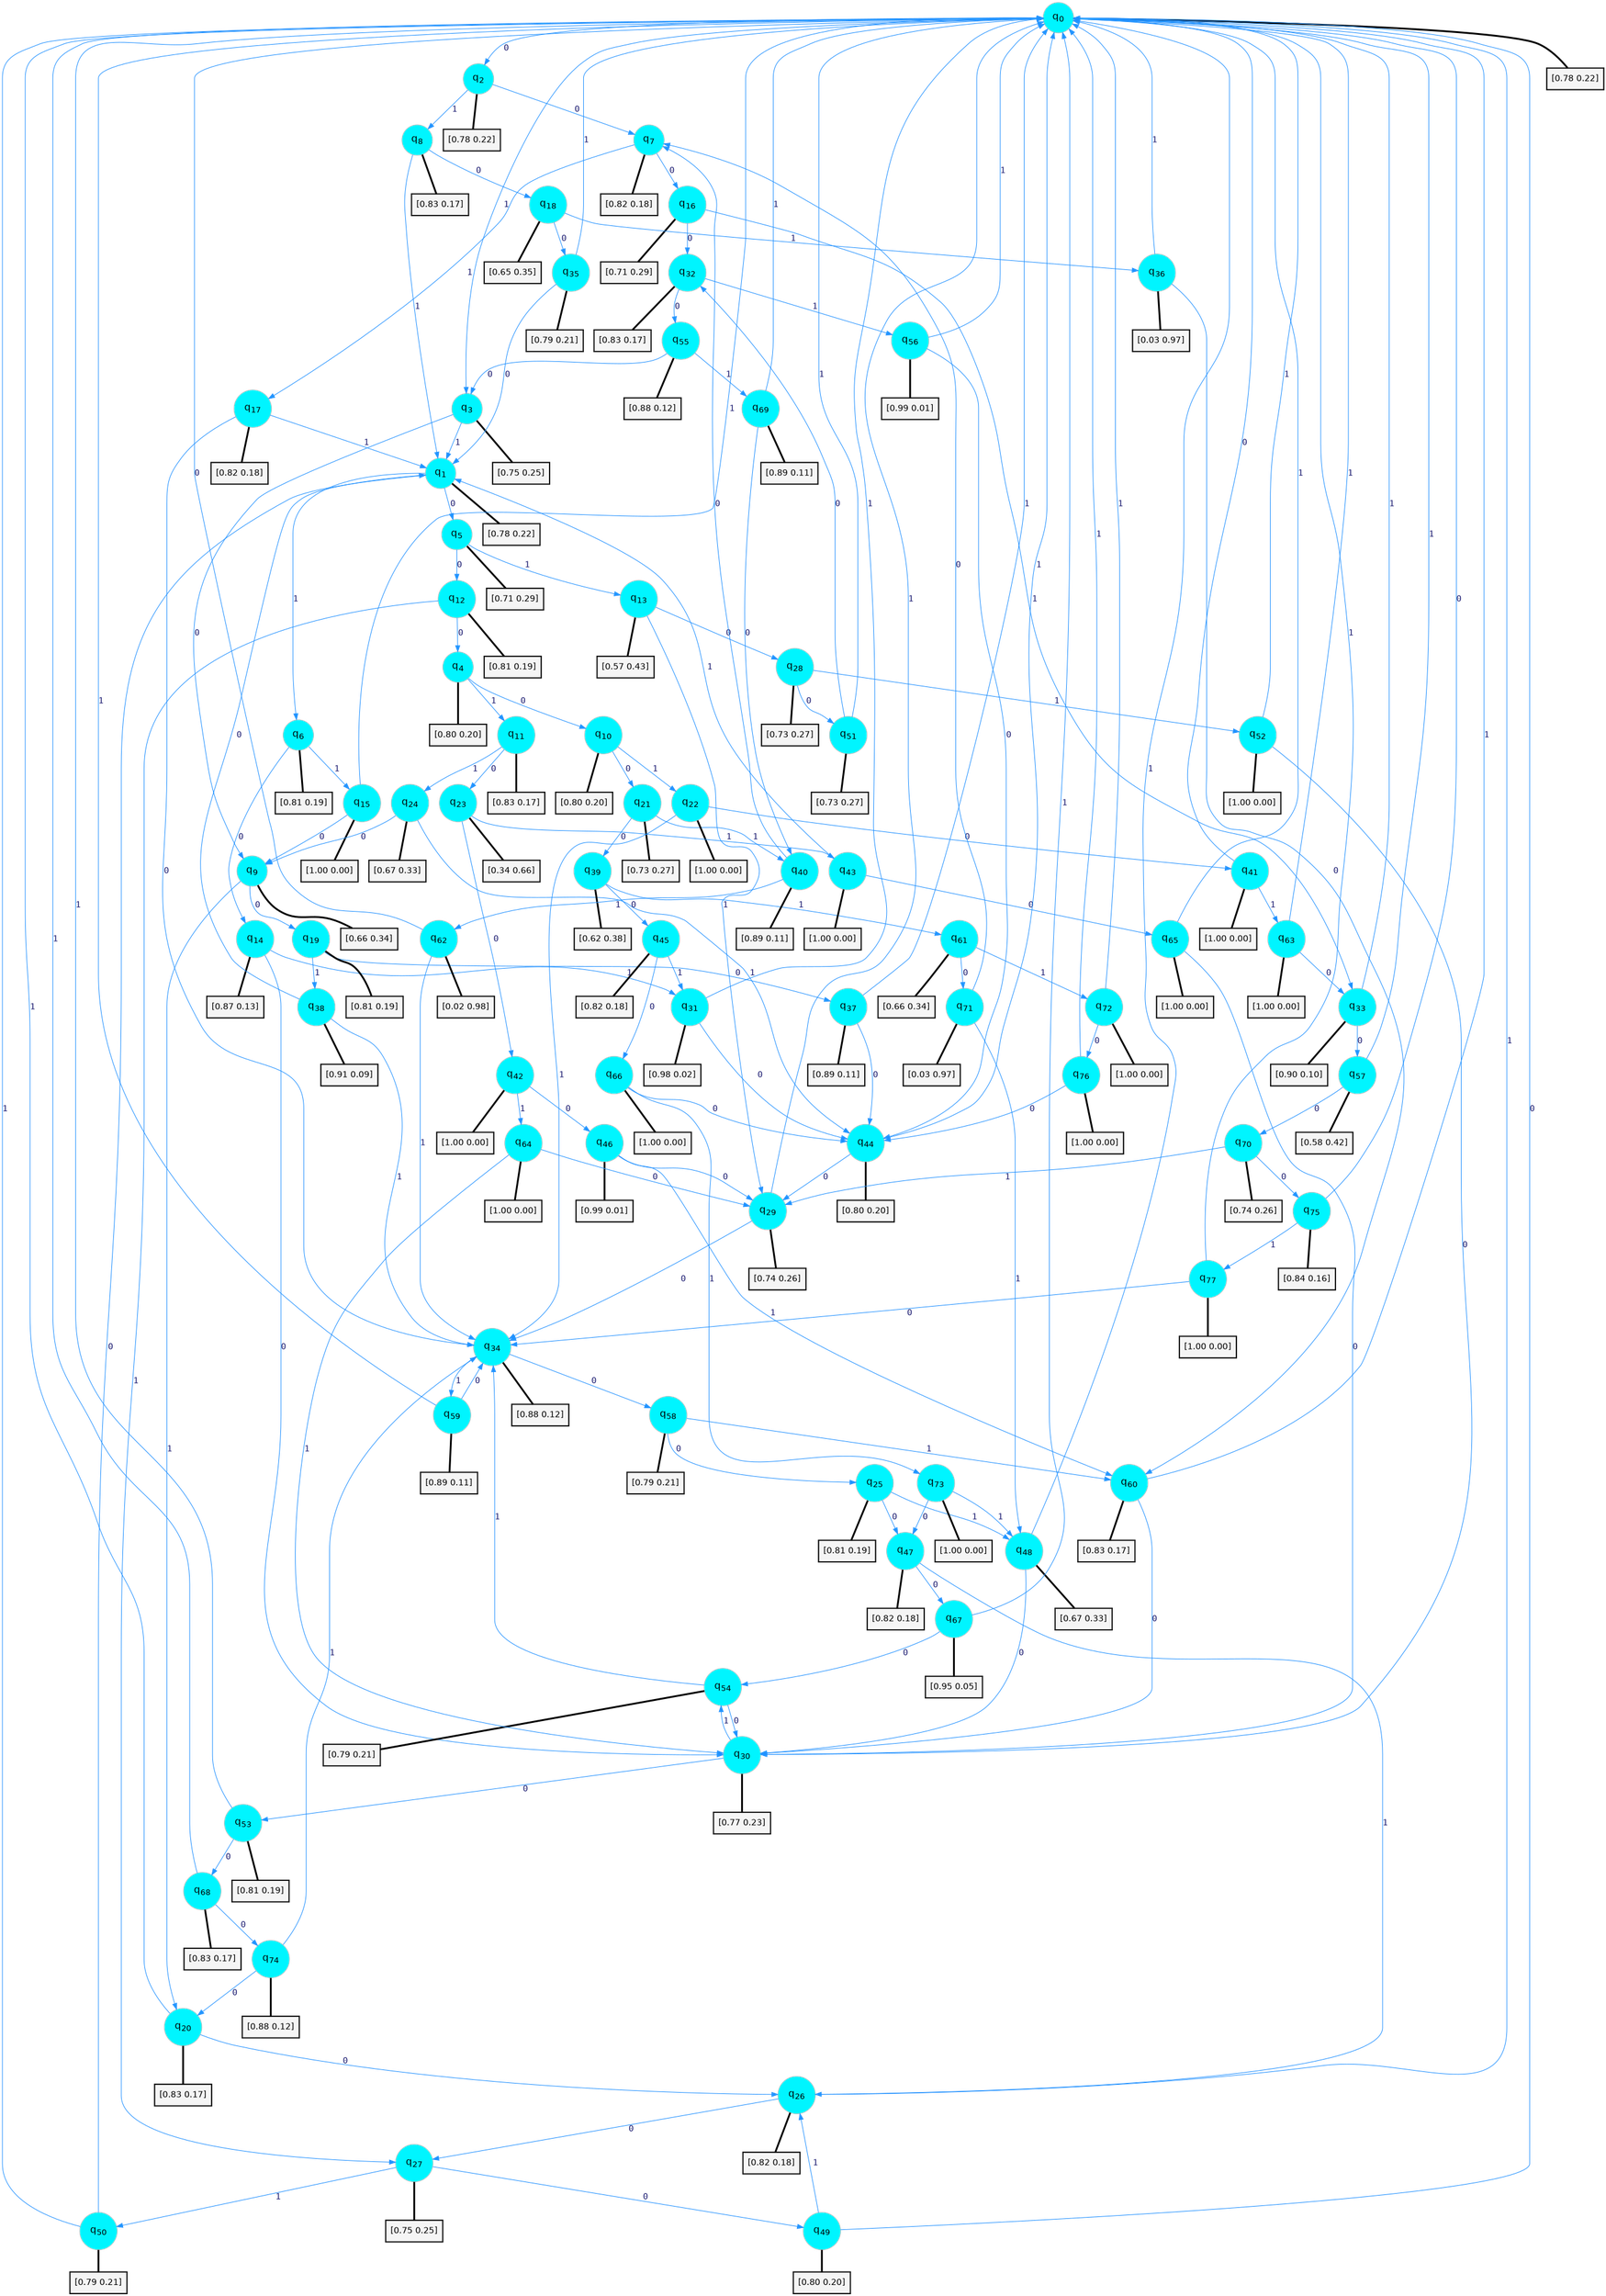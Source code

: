 digraph G {
graph [
bgcolor=transparent, dpi=300, rankdir=TD, size="40,25"];
node [
color=gray, fillcolor=turquoise1, fontcolor=black, fontname=Helvetica, fontsize=16, fontweight=bold, shape=circle, style=filled];
edge [
arrowsize=1, color=dodgerblue1, fontcolor=midnightblue, fontname=courier, fontweight=bold, penwidth=1, style=solid, weight=20];
0[label=<q<SUB>0</SUB>>];
1[label=<q<SUB>1</SUB>>];
2[label=<q<SUB>2</SUB>>];
3[label=<q<SUB>3</SUB>>];
4[label=<q<SUB>4</SUB>>];
5[label=<q<SUB>5</SUB>>];
6[label=<q<SUB>6</SUB>>];
7[label=<q<SUB>7</SUB>>];
8[label=<q<SUB>8</SUB>>];
9[label=<q<SUB>9</SUB>>];
10[label=<q<SUB>10</SUB>>];
11[label=<q<SUB>11</SUB>>];
12[label=<q<SUB>12</SUB>>];
13[label=<q<SUB>13</SUB>>];
14[label=<q<SUB>14</SUB>>];
15[label=<q<SUB>15</SUB>>];
16[label=<q<SUB>16</SUB>>];
17[label=<q<SUB>17</SUB>>];
18[label=<q<SUB>18</SUB>>];
19[label=<q<SUB>19</SUB>>];
20[label=<q<SUB>20</SUB>>];
21[label=<q<SUB>21</SUB>>];
22[label=<q<SUB>22</SUB>>];
23[label=<q<SUB>23</SUB>>];
24[label=<q<SUB>24</SUB>>];
25[label=<q<SUB>25</SUB>>];
26[label=<q<SUB>26</SUB>>];
27[label=<q<SUB>27</SUB>>];
28[label=<q<SUB>28</SUB>>];
29[label=<q<SUB>29</SUB>>];
30[label=<q<SUB>30</SUB>>];
31[label=<q<SUB>31</SUB>>];
32[label=<q<SUB>32</SUB>>];
33[label=<q<SUB>33</SUB>>];
34[label=<q<SUB>34</SUB>>];
35[label=<q<SUB>35</SUB>>];
36[label=<q<SUB>36</SUB>>];
37[label=<q<SUB>37</SUB>>];
38[label=<q<SUB>38</SUB>>];
39[label=<q<SUB>39</SUB>>];
40[label=<q<SUB>40</SUB>>];
41[label=<q<SUB>41</SUB>>];
42[label=<q<SUB>42</SUB>>];
43[label=<q<SUB>43</SUB>>];
44[label=<q<SUB>44</SUB>>];
45[label=<q<SUB>45</SUB>>];
46[label=<q<SUB>46</SUB>>];
47[label=<q<SUB>47</SUB>>];
48[label=<q<SUB>48</SUB>>];
49[label=<q<SUB>49</SUB>>];
50[label=<q<SUB>50</SUB>>];
51[label=<q<SUB>51</SUB>>];
52[label=<q<SUB>52</SUB>>];
53[label=<q<SUB>53</SUB>>];
54[label=<q<SUB>54</SUB>>];
55[label=<q<SUB>55</SUB>>];
56[label=<q<SUB>56</SUB>>];
57[label=<q<SUB>57</SUB>>];
58[label=<q<SUB>58</SUB>>];
59[label=<q<SUB>59</SUB>>];
60[label=<q<SUB>60</SUB>>];
61[label=<q<SUB>61</SUB>>];
62[label=<q<SUB>62</SUB>>];
63[label=<q<SUB>63</SUB>>];
64[label=<q<SUB>64</SUB>>];
65[label=<q<SUB>65</SUB>>];
66[label=<q<SUB>66</SUB>>];
67[label=<q<SUB>67</SUB>>];
68[label=<q<SUB>68</SUB>>];
69[label=<q<SUB>69</SUB>>];
70[label=<q<SUB>70</SUB>>];
71[label=<q<SUB>71</SUB>>];
72[label=<q<SUB>72</SUB>>];
73[label=<q<SUB>73</SUB>>];
74[label=<q<SUB>74</SUB>>];
75[label=<q<SUB>75</SUB>>];
76[label=<q<SUB>76</SUB>>];
77[label=<q<SUB>77</SUB>>];
78[label="[0.78 0.22]", shape=box,fontcolor=black, fontname=Helvetica, fontsize=14, penwidth=2, fillcolor=whitesmoke,color=black];
79[label="[0.78 0.22]", shape=box,fontcolor=black, fontname=Helvetica, fontsize=14, penwidth=2, fillcolor=whitesmoke,color=black];
80[label="[0.78 0.22]", shape=box,fontcolor=black, fontname=Helvetica, fontsize=14, penwidth=2, fillcolor=whitesmoke,color=black];
81[label="[0.75 0.25]", shape=box,fontcolor=black, fontname=Helvetica, fontsize=14, penwidth=2, fillcolor=whitesmoke,color=black];
82[label="[0.80 0.20]", shape=box,fontcolor=black, fontname=Helvetica, fontsize=14, penwidth=2, fillcolor=whitesmoke,color=black];
83[label="[0.71 0.29]", shape=box,fontcolor=black, fontname=Helvetica, fontsize=14, penwidth=2, fillcolor=whitesmoke,color=black];
84[label="[0.81 0.19]", shape=box,fontcolor=black, fontname=Helvetica, fontsize=14, penwidth=2, fillcolor=whitesmoke,color=black];
85[label="[0.82 0.18]", shape=box,fontcolor=black, fontname=Helvetica, fontsize=14, penwidth=2, fillcolor=whitesmoke,color=black];
86[label="[0.83 0.17]", shape=box,fontcolor=black, fontname=Helvetica, fontsize=14, penwidth=2, fillcolor=whitesmoke,color=black];
87[label="[0.66 0.34]", shape=box,fontcolor=black, fontname=Helvetica, fontsize=14, penwidth=2, fillcolor=whitesmoke,color=black];
88[label="[0.80 0.20]", shape=box,fontcolor=black, fontname=Helvetica, fontsize=14, penwidth=2, fillcolor=whitesmoke,color=black];
89[label="[0.83 0.17]", shape=box,fontcolor=black, fontname=Helvetica, fontsize=14, penwidth=2, fillcolor=whitesmoke,color=black];
90[label="[0.81 0.19]", shape=box,fontcolor=black, fontname=Helvetica, fontsize=14, penwidth=2, fillcolor=whitesmoke,color=black];
91[label="[0.57 0.43]", shape=box,fontcolor=black, fontname=Helvetica, fontsize=14, penwidth=2, fillcolor=whitesmoke,color=black];
92[label="[0.87 0.13]", shape=box,fontcolor=black, fontname=Helvetica, fontsize=14, penwidth=2, fillcolor=whitesmoke,color=black];
93[label="[1.00 0.00]", shape=box,fontcolor=black, fontname=Helvetica, fontsize=14, penwidth=2, fillcolor=whitesmoke,color=black];
94[label="[0.71 0.29]", shape=box,fontcolor=black, fontname=Helvetica, fontsize=14, penwidth=2, fillcolor=whitesmoke,color=black];
95[label="[0.82 0.18]", shape=box,fontcolor=black, fontname=Helvetica, fontsize=14, penwidth=2, fillcolor=whitesmoke,color=black];
96[label="[0.65 0.35]", shape=box,fontcolor=black, fontname=Helvetica, fontsize=14, penwidth=2, fillcolor=whitesmoke,color=black];
97[label="[0.81 0.19]", shape=box,fontcolor=black, fontname=Helvetica, fontsize=14, penwidth=2, fillcolor=whitesmoke,color=black];
98[label="[0.83 0.17]", shape=box,fontcolor=black, fontname=Helvetica, fontsize=14, penwidth=2, fillcolor=whitesmoke,color=black];
99[label="[0.73 0.27]", shape=box,fontcolor=black, fontname=Helvetica, fontsize=14, penwidth=2, fillcolor=whitesmoke,color=black];
100[label="[1.00 0.00]", shape=box,fontcolor=black, fontname=Helvetica, fontsize=14, penwidth=2, fillcolor=whitesmoke,color=black];
101[label="[0.34 0.66]", shape=box,fontcolor=black, fontname=Helvetica, fontsize=14, penwidth=2, fillcolor=whitesmoke,color=black];
102[label="[0.67 0.33]", shape=box,fontcolor=black, fontname=Helvetica, fontsize=14, penwidth=2, fillcolor=whitesmoke,color=black];
103[label="[0.81 0.19]", shape=box,fontcolor=black, fontname=Helvetica, fontsize=14, penwidth=2, fillcolor=whitesmoke,color=black];
104[label="[0.82 0.18]", shape=box,fontcolor=black, fontname=Helvetica, fontsize=14, penwidth=2, fillcolor=whitesmoke,color=black];
105[label="[0.75 0.25]", shape=box,fontcolor=black, fontname=Helvetica, fontsize=14, penwidth=2, fillcolor=whitesmoke,color=black];
106[label="[0.73 0.27]", shape=box,fontcolor=black, fontname=Helvetica, fontsize=14, penwidth=2, fillcolor=whitesmoke,color=black];
107[label="[0.74 0.26]", shape=box,fontcolor=black, fontname=Helvetica, fontsize=14, penwidth=2, fillcolor=whitesmoke,color=black];
108[label="[0.77 0.23]", shape=box,fontcolor=black, fontname=Helvetica, fontsize=14, penwidth=2, fillcolor=whitesmoke,color=black];
109[label="[0.98 0.02]", shape=box,fontcolor=black, fontname=Helvetica, fontsize=14, penwidth=2, fillcolor=whitesmoke,color=black];
110[label="[0.83 0.17]", shape=box,fontcolor=black, fontname=Helvetica, fontsize=14, penwidth=2, fillcolor=whitesmoke,color=black];
111[label="[0.90 0.10]", shape=box,fontcolor=black, fontname=Helvetica, fontsize=14, penwidth=2, fillcolor=whitesmoke,color=black];
112[label="[0.88 0.12]", shape=box,fontcolor=black, fontname=Helvetica, fontsize=14, penwidth=2, fillcolor=whitesmoke,color=black];
113[label="[0.79 0.21]", shape=box,fontcolor=black, fontname=Helvetica, fontsize=14, penwidth=2, fillcolor=whitesmoke,color=black];
114[label="[0.03 0.97]", shape=box,fontcolor=black, fontname=Helvetica, fontsize=14, penwidth=2, fillcolor=whitesmoke,color=black];
115[label="[0.89 0.11]", shape=box,fontcolor=black, fontname=Helvetica, fontsize=14, penwidth=2, fillcolor=whitesmoke,color=black];
116[label="[0.91 0.09]", shape=box,fontcolor=black, fontname=Helvetica, fontsize=14, penwidth=2, fillcolor=whitesmoke,color=black];
117[label="[0.62 0.38]", shape=box,fontcolor=black, fontname=Helvetica, fontsize=14, penwidth=2, fillcolor=whitesmoke,color=black];
118[label="[0.89 0.11]", shape=box,fontcolor=black, fontname=Helvetica, fontsize=14, penwidth=2, fillcolor=whitesmoke,color=black];
119[label="[1.00 0.00]", shape=box,fontcolor=black, fontname=Helvetica, fontsize=14, penwidth=2, fillcolor=whitesmoke,color=black];
120[label="[1.00 0.00]", shape=box,fontcolor=black, fontname=Helvetica, fontsize=14, penwidth=2, fillcolor=whitesmoke,color=black];
121[label="[1.00 0.00]", shape=box,fontcolor=black, fontname=Helvetica, fontsize=14, penwidth=2, fillcolor=whitesmoke,color=black];
122[label="[0.80 0.20]", shape=box,fontcolor=black, fontname=Helvetica, fontsize=14, penwidth=2, fillcolor=whitesmoke,color=black];
123[label="[0.82 0.18]", shape=box,fontcolor=black, fontname=Helvetica, fontsize=14, penwidth=2, fillcolor=whitesmoke,color=black];
124[label="[0.99 0.01]", shape=box,fontcolor=black, fontname=Helvetica, fontsize=14, penwidth=2, fillcolor=whitesmoke,color=black];
125[label="[0.82 0.18]", shape=box,fontcolor=black, fontname=Helvetica, fontsize=14, penwidth=2, fillcolor=whitesmoke,color=black];
126[label="[0.67 0.33]", shape=box,fontcolor=black, fontname=Helvetica, fontsize=14, penwidth=2, fillcolor=whitesmoke,color=black];
127[label="[0.80 0.20]", shape=box,fontcolor=black, fontname=Helvetica, fontsize=14, penwidth=2, fillcolor=whitesmoke,color=black];
128[label="[0.79 0.21]", shape=box,fontcolor=black, fontname=Helvetica, fontsize=14, penwidth=2, fillcolor=whitesmoke,color=black];
129[label="[0.73 0.27]", shape=box,fontcolor=black, fontname=Helvetica, fontsize=14, penwidth=2, fillcolor=whitesmoke,color=black];
130[label="[1.00 0.00]", shape=box,fontcolor=black, fontname=Helvetica, fontsize=14, penwidth=2, fillcolor=whitesmoke,color=black];
131[label="[0.81 0.19]", shape=box,fontcolor=black, fontname=Helvetica, fontsize=14, penwidth=2, fillcolor=whitesmoke,color=black];
132[label="[0.79 0.21]", shape=box,fontcolor=black, fontname=Helvetica, fontsize=14, penwidth=2, fillcolor=whitesmoke,color=black];
133[label="[0.88 0.12]", shape=box,fontcolor=black, fontname=Helvetica, fontsize=14, penwidth=2, fillcolor=whitesmoke,color=black];
134[label="[0.99 0.01]", shape=box,fontcolor=black, fontname=Helvetica, fontsize=14, penwidth=2, fillcolor=whitesmoke,color=black];
135[label="[0.58 0.42]", shape=box,fontcolor=black, fontname=Helvetica, fontsize=14, penwidth=2, fillcolor=whitesmoke,color=black];
136[label="[0.79 0.21]", shape=box,fontcolor=black, fontname=Helvetica, fontsize=14, penwidth=2, fillcolor=whitesmoke,color=black];
137[label="[0.89 0.11]", shape=box,fontcolor=black, fontname=Helvetica, fontsize=14, penwidth=2, fillcolor=whitesmoke,color=black];
138[label="[0.83 0.17]", shape=box,fontcolor=black, fontname=Helvetica, fontsize=14, penwidth=2, fillcolor=whitesmoke,color=black];
139[label="[0.66 0.34]", shape=box,fontcolor=black, fontname=Helvetica, fontsize=14, penwidth=2, fillcolor=whitesmoke,color=black];
140[label="[0.02 0.98]", shape=box,fontcolor=black, fontname=Helvetica, fontsize=14, penwidth=2, fillcolor=whitesmoke,color=black];
141[label="[1.00 0.00]", shape=box,fontcolor=black, fontname=Helvetica, fontsize=14, penwidth=2, fillcolor=whitesmoke,color=black];
142[label="[1.00 0.00]", shape=box,fontcolor=black, fontname=Helvetica, fontsize=14, penwidth=2, fillcolor=whitesmoke,color=black];
143[label="[1.00 0.00]", shape=box,fontcolor=black, fontname=Helvetica, fontsize=14, penwidth=2, fillcolor=whitesmoke,color=black];
144[label="[1.00 0.00]", shape=box,fontcolor=black, fontname=Helvetica, fontsize=14, penwidth=2, fillcolor=whitesmoke,color=black];
145[label="[0.95 0.05]", shape=box,fontcolor=black, fontname=Helvetica, fontsize=14, penwidth=2, fillcolor=whitesmoke,color=black];
146[label="[0.83 0.17]", shape=box,fontcolor=black, fontname=Helvetica, fontsize=14, penwidth=2, fillcolor=whitesmoke,color=black];
147[label="[0.89 0.11]", shape=box,fontcolor=black, fontname=Helvetica, fontsize=14, penwidth=2, fillcolor=whitesmoke,color=black];
148[label="[0.74 0.26]", shape=box,fontcolor=black, fontname=Helvetica, fontsize=14, penwidth=2, fillcolor=whitesmoke,color=black];
149[label="[0.03 0.97]", shape=box,fontcolor=black, fontname=Helvetica, fontsize=14, penwidth=2, fillcolor=whitesmoke,color=black];
150[label="[1.00 0.00]", shape=box,fontcolor=black, fontname=Helvetica, fontsize=14, penwidth=2, fillcolor=whitesmoke,color=black];
151[label="[1.00 0.00]", shape=box,fontcolor=black, fontname=Helvetica, fontsize=14, penwidth=2, fillcolor=whitesmoke,color=black];
152[label="[0.88 0.12]", shape=box,fontcolor=black, fontname=Helvetica, fontsize=14, penwidth=2, fillcolor=whitesmoke,color=black];
153[label="[0.84 0.16]", shape=box,fontcolor=black, fontname=Helvetica, fontsize=14, penwidth=2, fillcolor=whitesmoke,color=black];
154[label="[1.00 0.00]", shape=box,fontcolor=black, fontname=Helvetica, fontsize=14, penwidth=2, fillcolor=whitesmoke,color=black];
155[label="[1.00 0.00]", shape=box,fontcolor=black, fontname=Helvetica, fontsize=14, penwidth=2, fillcolor=whitesmoke,color=black];
0->2 [label=0];
0->3 [label=1];
0->78 [arrowhead=none, penwidth=3,color=black];
1->5 [label=0];
1->6 [label=1];
1->79 [arrowhead=none, penwidth=3,color=black];
2->7 [label=0];
2->8 [label=1];
2->80 [arrowhead=none, penwidth=3,color=black];
3->9 [label=0];
3->1 [label=1];
3->81 [arrowhead=none, penwidth=3,color=black];
4->10 [label=0];
4->11 [label=1];
4->82 [arrowhead=none, penwidth=3,color=black];
5->12 [label=0];
5->13 [label=1];
5->83 [arrowhead=none, penwidth=3,color=black];
6->14 [label=0];
6->15 [label=1];
6->84 [arrowhead=none, penwidth=3,color=black];
7->16 [label=0];
7->17 [label=1];
7->85 [arrowhead=none, penwidth=3,color=black];
8->18 [label=0];
8->1 [label=1];
8->86 [arrowhead=none, penwidth=3,color=black];
9->19 [label=0];
9->20 [label=1];
9->87 [arrowhead=none, penwidth=3,color=black];
10->21 [label=0];
10->22 [label=1];
10->88 [arrowhead=none, penwidth=3,color=black];
11->23 [label=0];
11->24 [label=1];
11->89 [arrowhead=none, penwidth=3,color=black];
12->4 [label=0];
12->27 [label=1];
12->90 [arrowhead=none, penwidth=3,color=black];
13->28 [label=0];
13->29 [label=1];
13->91 [arrowhead=none, penwidth=3,color=black];
14->30 [label=0];
14->31 [label=1];
14->92 [arrowhead=none, penwidth=3,color=black];
15->9 [label=0];
15->0 [label=1];
15->93 [arrowhead=none, penwidth=3,color=black];
16->32 [label=0];
16->33 [label=1];
16->94 [arrowhead=none, penwidth=3,color=black];
17->34 [label=0];
17->1 [label=1];
17->95 [arrowhead=none, penwidth=3,color=black];
18->35 [label=0];
18->36 [label=1];
18->96 [arrowhead=none, penwidth=3,color=black];
19->37 [label=0];
19->38 [label=1];
19->97 [arrowhead=none, penwidth=3,color=black];
20->26 [label=0];
20->0 [label=1];
20->98 [arrowhead=none, penwidth=3,color=black];
21->39 [label=0];
21->40 [label=1];
21->99 [arrowhead=none, penwidth=3,color=black];
22->41 [label=0];
22->34 [label=1];
22->100 [arrowhead=none, penwidth=3,color=black];
23->42 [label=0];
23->43 [label=1];
23->101 [arrowhead=none, penwidth=3,color=black];
24->9 [label=0];
24->44 [label=1];
24->102 [arrowhead=none, penwidth=3,color=black];
25->47 [label=0];
25->48 [label=1];
25->103 [arrowhead=none, penwidth=3,color=black];
26->27 [label=0];
26->0 [label=1];
26->104 [arrowhead=none, penwidth=3,color=black];
27->49 [label=0];
27->50 [label=1];
27->105 [arrowhead=none, penwidth=3,color=black];
28->51 [label=0];
28->52 [label=1];
28->106 [arrowhead=none, penwidth=3,color=black];
29->34 [label=0];
29->0 [label=1];
29->107 [arrowhead=none, penwidth=3,color=black];
30->53 [label=0];
30->54 [label=1];
30->108 [arrowhead=none, penwidth=3,color=black];
31->44 [label=0];
31->0 [label=1];
31->109 [arrowhead=none, penwidth=3,color=black];
32->55 [label=0];
32->56 [label=1];
32->110 [arrowhead=none, penwidth=3,color=black];
33->57 [label=0];
33->0 [label=1];
33->111 [arrowhead=none, penwidth=3,color=black];
34->58 [label=0];
34->59 [label=1];
34->112 [arrowhead=none, penwidth=3,color=black];
35->1 [label=0];
35->0 [label=1];
35->113 [arrowhead=none, penwidth=3,color=black];
36->60 [label=0];
36->0 [label=1];
36->114 [arrowhead=none, penwidth=3,color=black];
37->44 [label=0];
37->0 [label=1];
37->115 [arrowhead=none, penwidth=3,color=black];
38->1 [label=0];
38->34 [label=1];
38->116 [arrowhead=none, penwidth=3,color=black];
39->45 [label=0];
39->61 [label=1];
39->117 [arrowhead=none, penwidth=3,color=black];
40->7 [label=0];
40->62 [label=1];
40->118 [arrowhead=none, penwidth=3,color=black];
41->0 [label=0];
41->63 [label=1];
41->119 [arrowhead=none, penwidth=3,color=black];
42->46 [label=0];
42->64 [label=1];
42->120 [arrowhead=none, penwidth=3,color=black];
43->65 [label=0];
43->1 [label=1];
43->121 [arrowhead=none, penwidth=3,color=black];
44->29 [label=0];
44->0 [label=1];
44->122 [arrowhead=none, penwidth=3,color=black];
45->66 [label=0];
45->31 [label=1];
45->123 [arrowhead=none, penwidth=3,color=black];
46->29 [label=0];
46->60 [label=1];
46->124 [arrowhead=none, penwidth=3,color=black];
47->67 [label=0];
47->26 [label=1];
47->125 [arrowhead=none, penwidth=3,color=black];
48->30 [label=0];
48->0 [label=1];
48->126 [arrowhead=none, penwidth=3,color=black];
49->0 [label=0];
49->26 [label=1];
49->127 [arrowhead=none, penwidth=3,color=black];
50->1 [label=0];
50->0 [label=1];
50->128 [arrowhead=none, penwidth=3,color=black];
51->32 [label=0];
51->0 [label=1];
51->129 [arrowhead=none, penwidth=3,color=black];
52->30 [label=0];
52->0 [label=1];
52->130 [arrowhead=none, penwidth=3,color=black];
53->68 [label=0];
53->0 [label=1];
53->131 [arrowhead=none, penwidth=3,color=black];
54->30 [label=0];
54->34 [label=1];
54->132 [arrowhead=none, penwidth=3,color=black];
55->3 [label=0];
55->69 [label=1];
55->133 [arrowhead=none, penwidth=3,color=black];
56->44 [label=0];
56->0 [label=1];
56->134 [arrowhead=none, penwidth=3,color=black];
57->70 [label=0];
57->0 [label=1];
57->135 [arrowhead=none, penwidth=3,color=black];
58->25 [label=0];
58->60 [label=1];
58->136 [arrowhead=none, penwidth=3,color=black];
59->34 [label=0];
59->0 [label=1];
59->137 [arrowhead=none, penwidth=3,color=black];
60->30 [label=0];
60->0 [label=1];
60->138 [arrowhead=none, penwidth=3,color=black];
61->71 [label=0];
61->72 [label=1];
61->139 [arrowhead=none, penwidth=3,color=black];
62->0 [label=0];
62->34 [label=1];
62->140 [arrowhead=none, penwidth=3,color=black];
63->33 [label=0];
63->0 [label=1];
63->141 [arrowhead=none, penwidth=3,color=black];
64->29 [label=0];
64->30 [label=1];
64->142 [arrowhead=none, penwidth=3,color=black];
65->30 [label=0];
65->0 [label=1];
65->143 [arrowhead=none, penwidth=3,color=black];
66->44 [label=0];
66->73 [label=1];
66->144 [arrowhead=none, penwidth=3,color=black];
67->54 [label=0];
67->0 [label=1];
67->145 [arrowhead=none, penwidth=3,color=black];
68->74 [label=0];
68->0 [label=1];
68->146 [arrowhead=none, penwidth=3,color=black];
69->40 [label=0];
69->0 [label=1];
69->147 [arrowhead=none, penwidth=3,color=black];
70->75 [label=0];
70->29 [label=1];
70->148 [arrowhead=none, penwidth=3,color=black];
71->7 [label=0];
71->48 [label=1];
71->149 [arrowhead=none, penwidth=3,color=black];
72->76 [label=0];
72->0 [label=1];
72->150 [arrowhead=none, penwidth=3,color=black];
73->47 [label=0];
73->48 [label=1];
73->151 [arrowhead=none, penwidth=3,color=black];
74->20 [label=0];
74->34 [label=1];
74->152 [arrowhead=none, penwidth=3,color=black];
75->0 [label=0];
75->77 [label=1];
75->153 [arrowhead=none, penwidth=3,color=black];
76->44 [label=0];
76->0 [label=1];
76->154 [arrowhead=none, penwidth=3,color=black];
77->34 [label=0];
77->0 [label=1];
77->155 [arrowhead=none, penwidth=3,color=black];
}
